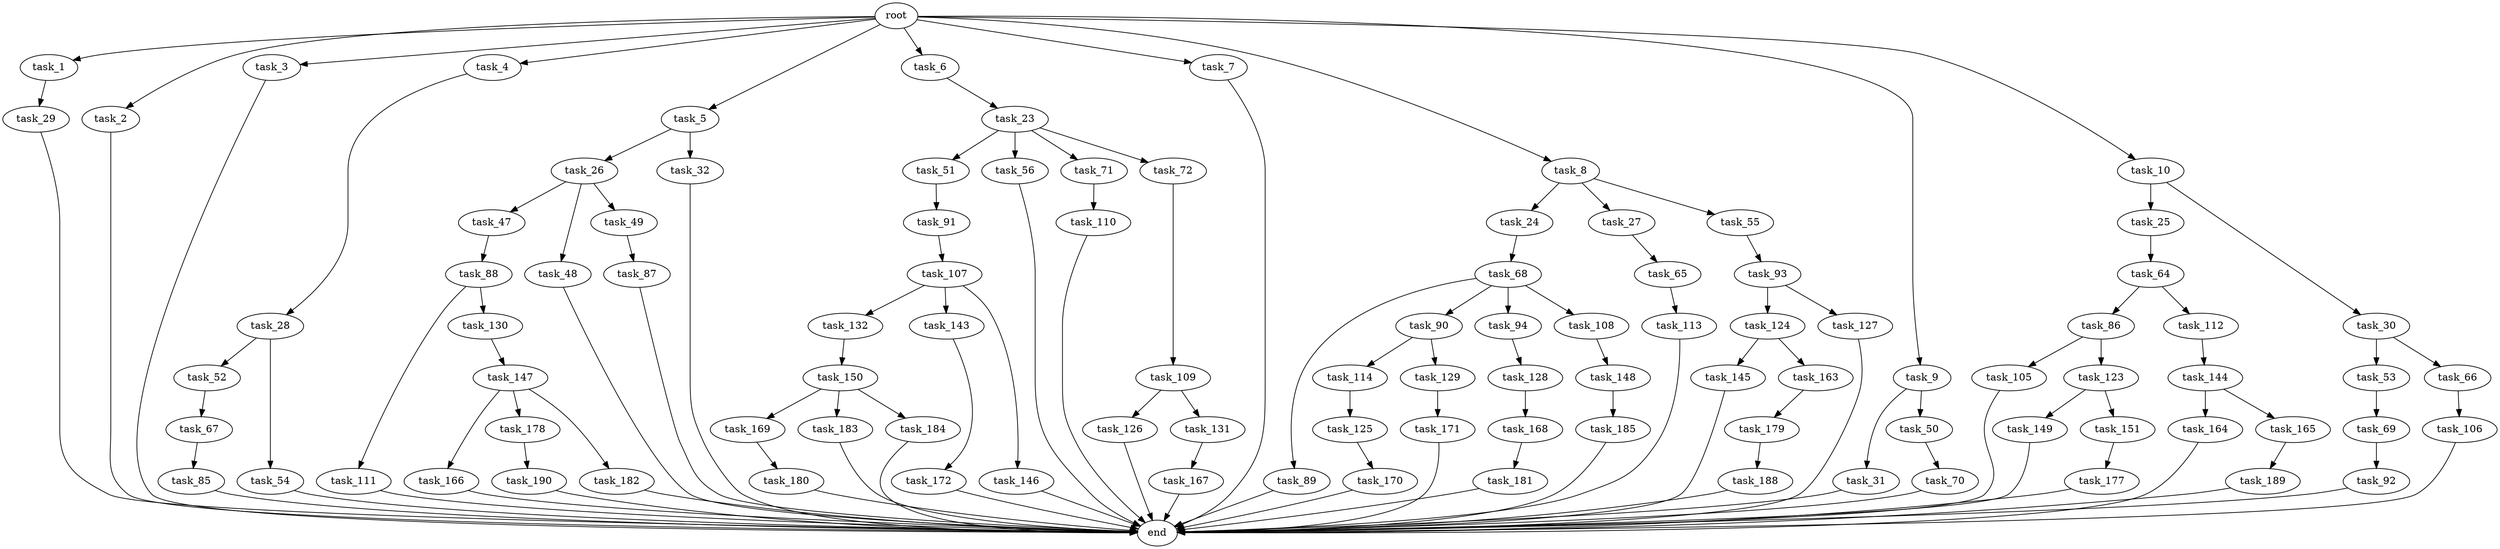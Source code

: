 digraph G {
  root [size="0.000000"];
  task_1 [size="2.048000"];
  task_2 [size="2.048000"];
  task_3 [size="2.048000"];
  task_4 [size="2.048000"];
  task_5 [size="2.048000"];
  task_6 [size="2.048000"];
  task_7 [size="2.048000"];
  task_8 [size="2.048000"];
  task_9 [size="2.048000"];
  task_10 [size="2.048000"];
  task_23 [size="154618822.656000"];
  task_24 [size="618475290.624000"];
  task_25 [size="618475290.624000"];
  task_26 [size="154618822.656000"];
  task_27 [size="618475290.624000"];
  task_28 [size="1391569403.904000"];
  task_29 [size="1391569403.904000"];
  task_30 [size="618475290.624000"];
  task_31 [size="154618822.656000"];
  task_32 [size="154618822.656000"];
  task_47 [size="1717986918.400000"];
  task_48 [size="1717986918.400000"];
  task_49 [size="1717986918.400000"];
  task_50 [size="154618822.656000"];
  task_51 [size="618475290.624000"];
  task_52 [size="274877906.944000"];
  task_53 [size="618475290.624000"];
  task_54 [size="274877906.944000"];
  task_55 [size="618475290.624000"];
  task_56 [size="618475290.624000"];
  task_64 [size="154618822.656000"];
  task_65 [size="429496729.600000"];
  task_66 [size="618475290.624000"];
  task_67 [size="841813590.016000"];
  task_68 [size="68719476.736000"];
  task_69 [size="618475290.624000"];
  task_70 [size="429496729.600000"];
  task_71 [size="618475290.624000"];
  task_72 [size="618475290.624000"];
  task_85 [size="1391569403.904000"];
  task_86 [size="429496729.600000"];
  task_87 [size="429496729.600000"];
  task_88 [size="68719476.736000"];
  task_89 [size="1391569403.904000"];
  task_90 [size="1391569403.904000"];
  task_91 [size="1717986918.400000"];
  task_92 [size="68719476.736000"];
  task_93 [size="1099511627.776000"];
  task_94 [size="1391569403.904000"];
  task_105 [size="274877906.944000"];
  task_106 [size="1099511627.776000"];
  task_107 [size="68719476.736000"];
  task_108 [size="1391569403.904000"];
  task_109 [size="68719476.736000"];
  task_110 [size="841813590.016000"];
  task_111 [size="618475290.624000"];
  task_112 [size="429496729.600000"];
  task_113 [size="1391569403.904000"];
  task_114 [size="618475290.624000"];
  task_123 [size="274877906.944000"];
  task_124 [size="618475290.624000"];
  task_125 [size="154618822.656000"];
  task_126 [size="1099511627.776000"];
  task_127 [size="618475290.624000"];
  task_128 [size="68719476.736000"];
  task_129 [size="618475290.624000"];
  task_130 [size="618475290.624000"];
  task_131 [size="1099511627.776000"];
  task_132 [size="1099511627.776000"];
  task_143 [size="1099511627.776000"];
  task_144 [size="154618822.656000"];
  task_145 [size="429496729.600000"];
  task_146 [size="1099511627.776000"];
  task_147 [size="841813590.016000"];
  task_148 [size="1717986918.400000"];
  task_149 [size="154618822.656000"];
  task_150 [size="154618822.656000"];
  task_151 [size="154618822.656000"];
  task_163 [size="429496729.600000"];
  task_164 [size="1391569403.904000"];
  task_165 [size="1391569403.904000"];
  task_166 [size="618475290.624000"];
  task_167 [size="1717986918.400000"];
  task_168 [size="618475290.624000"];
  task_169 [size="1391569403.904000"];
  task_170 [size="68719476.736000"];
  task_171 [size="429496729.600000"];
  task_172 [size="1717986918.400000"];
  task_177 [size="1717986918.400000"];
  task_178 [size="618475290.624000"];
  task_179 [size="274877906.944000"];
  task_180 [size="1717986918.400000"];
  task_181 [size="841813590.016000"];
  task_182 [size="618475290.624000"];
  task_183 [size="1391569403.904000"];
  task_184 [size="1391569403.904000"];
  task_185 [size="841813590.016000"];
  task_188 [size="429496729.600000"];
  task_189 [size="841813590.016000"];
  task_190 [size="1099511627.776000"];
  end [size="0.000000"];

  root -> task_1 [size="1.000000"];
  root -> task_2 [size="1.000000"];
  root -> task_3 [size="1.000000"];
  root -> task_4 [size="1.000000"];
  root -> task_5 [size="1.000000"];
  root -> task_6 [size="1.000000"];
  root -> task_7 [size="1.000000"];
  root -> task_8 [size="1.000000"];
  root -> task_9 [size="1.000000"];
  root -> task_10 [size="1.000000"];
  task_1 -> task_29 [size="679477248.000000"];
  task_2 -> end [size="1.000000"];
  task_3 -> end [size="1.000000"];
  task_4 -> task_28 [size="679477248.000000"];
  task_5 -> task_26 [size="75497472.000000"];
  task_5 -> task_32 [size="75497472.000000"];
  task_6 -> task_23 [size="75497472.000000"];
  task_7 -> end [size="1.000000"];
  task_8 -> task_24 [size="301989888.000000"];
  task_8 -> task_27 [size="301989888.000000"];
  task_8 -> task_55 [size="301989888.000000"];
  task_9 -> task_31 [size="75497472.000000"];
  task_9 -> task_50 [size="75497472.000000"];
  task_10 -> task_25 [size="301989888.000000"];
  task_10 -> task_30 [size="301989888.000000"];
  task_23 -> task_51 [size="301989888.000000"];
  task_23 -> task_56 [size="301989888.000000"];
  task_23 -> task_71 [size="301989888.000000"];
  task_23 -> task_72 [size="301989888.000000"];
  task_24 -> task_68 [size="33554432.000000"];
  task_25 -> task_64 [size="75497472.000000"];
  task_26 -> task_47 [size="838860800.000000"];
  task_26 -> task_48 [size="838860800.000000"];
  task_26 -> task_49 [size="838860800.000000"];
  task_27 -> task_65 [size="209715200.000000"];
  task_28 -> task_52 [size="134217728.000000"];
  task_28 -> task_54 [size="134217728.000000"];
  task_29 -> end [size="1.000000"];
  task_30 -> task_53 [size="301989888.000000"];
  task_30 -> task_66 [size="301989888.000000"];
  task_31 -> end [size="1.000000"];
  task_32 -> end [size="1.000000"];
  task_47 -> task_88 [size="33554432.000000"];
  task_48 -> end [size="1.000000"];
  task_49 -> task_87 [size="209715200.000000"];
  task_50 -> task_70 [size="209715200.000000"];
  task_51 -> task_91 [size="838860800.000000"];
  task_52 -> task_67 [size="411041792.000000"];
  task_53 -> task_69 [size="301989888.000000"];
  task_54 -> end [size="1.000000"];
  task_55 -> task_93 [size="536870912.000000"];
  task_56 -> end [size="1.000000"];
  task_64 -> task_86 [size="209715200.000000"];
  task_64 -> task_112 [size="209715200.000000"];
  task_65 -> task_113 [size="679477248.000000"];
  task_66 -> task_106 [size="536870912.000000"];
  task_67 -> task_85 [size="679477248.000000"];
  task_68 -> task_89 [size="679477248.000000"];
  task_68 -> task_90 [size="679477248.000000"];
  task_68 -> task_94 [size="679477248.000000"];
  task_68 -> task_108 [size="679477248.000000"];
  task_69 -> task_92 [size="33554432.000000"];
  task_70 -> end [size="1.000000"];
  task_71 -> task_110 [size="411041792.000000"];
  task_72 -> task_109 [size="33554432.000000"];
  task_85 -> end [size="1.000000"];
  task_86 -> task_105 [size="134217728.000000"];
  task_86 -> task_123 [size="134217728.000000"];
  task_87 -> end [size="1.000000"];
  task_88 -> task_111 [size="301989888.000000"];
  task_88 -> task_130 [size="301989888.000000"];
  task_89 -> end [size="1.000000"];
  task_90 -> task_114 [size="301989888.000000"];
  task_90 -> task_129 [size="301989888.000000"];
  task_91 -> task_107 [size="33554432.000000"];
  task_92 -> end [size="1.000000"];
  task_93 -> task_124 [size="301989888.000000"];
  task_93 -> task_127 [size="301989888.000000"];
  task_94 -> task_128 [size="33554432.000000"];
  task_105 -> end [size="1.000000"];
  task_106 -> end [size="1.000000"];
  task_107 -> task_132 [size="536870912.000000"];
  task_107 -> task_143 [size="536870912.000000"];
  task_107 -> task_146 [size="536870912.000000"];
  task_108 -> task_148 [size="838860800.000000"];
  task_109 -> task_126 [size="536870912.000000"];
  task_109 -> task_131 [size="536870912.000000"];
  task_110 -> end [size="1.000000"];
  task_111 -> end [size="1.000000"];
  task_112 -> task_144 [size="75497472.000000"];
  task_113 -> end [size="1.000000"];
  task_114 -> task_125 [size="75497472.000000"];
  task_123 -> task_149 [size="75497472.000000"];
  task_123 -> task_151 [size="75497472.000000"];
  task_124 -> task_145 [size="209715200.000000"];
  task_124 -> task_163 [size="209715200.000000"];
  task_125 -> task_170 [size="33554432.000000"];
  task_126 -> end [size="1.000000"];
  task_127 -> end [size="1.000000"];
  task_128 -> task_168 [size="301989888.000000"];
  task_129 -> task_171 [size="209715200.000000"];
  task_130 -> task_147 [size="411041792.000000"];
  task_131 -> task_167 [size="838860800.000000"];
  task_132 -> task_150 [size="75497472.000000"];
  task_143 -> task_172 [size="838860800.000000"];
  task_144 -> task_164 [size="679477248.000000"];
  task_144 -> task_165 [size="679477248.000000"];
  task_145 -> end [size="1.000000"];
  task_146 -> end [size="1.000000"];
  task_147 -> task_166 [size="301989888.000000"];
  task_147 -> task_178 [size="301989888.000000"];
  task_147 -> task_182 [size="301989888.000000"];
  task_148 -> task_185 [size="411041792.000000"];
  task_149 -> end [size="1.000000"];
  task_150 -> task_169 [size="679477248.000000"];
  task_150 -> task_183 [size="679477248.000000"];
  task_150 -> task_184 [size="679477248.000000"];
  task_151 -> task_177 [size="838860800.000000"];
  task_163 -> task_179 [size="134217728.000000"];
  task_164 -> end [size="1.000000"];
  task_165 -> task_189 [size="411041792.000000"];
  task_166 -> end [size="1.000000"];
  task_167 -> end [size="1.000000"];
  task_168 -> task_181 [size="411041792.000000"];
  task_169 -> task_180 [size="838860800.000000"];
  task_170 -> end [size="1.000000"];
  task_171 -> end [size="1.000000"];
  task_172 -> end [size="1.000000"];
  task_177 -> end [size="1.000000"];
  task_178 -> task_190 [size="536870912.000000"];
  task_179 -> task_188 [size="209715200.000000"];
  task_180 -> end [size="1.000000"];
  task_181 -> end [size="1.000000"];
  task_182 -> end [size="1.000000"];
  task_183 -> end [size="1.000000"];
  task_184 -> end [size="1.000000"];
  task_185 -> end [size="1.000000"];
  task_188 -> end [size="1.000000"];
  task_189 -> end [size="1.000000"];
  task_190 -> end [size="1.000000"];
}
